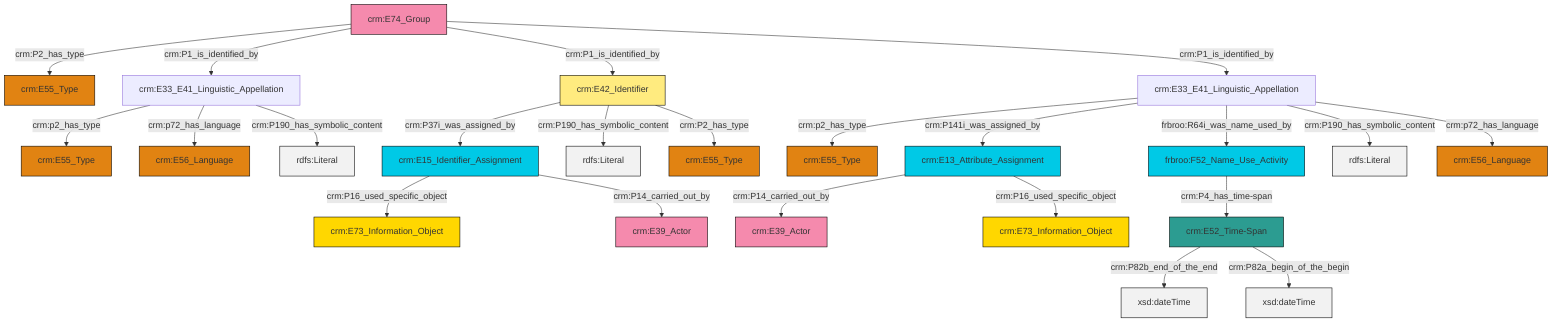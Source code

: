 graph TD
classDef Literal fill:#f2f2f2,stroke:#000000;
classDef CRM_Entity fill:#FFFFFF,stroke:#000000;
classDef Temporal_Entity fill:#00C9E6, stroke:#000000;
classDef Type fill:#E18312, stroke:#000000;
classDef Time-Span fill:#2C9C91, stroke:#000000;
classDef Appellation fill:#FFEB7F, stroke:#000000;
classDef Place fill:#008836, stroke:#000000;
classDef Persistent_Item fill:#B266B2, stroke:#000000;
classDef Conceptual_Object fill:#FFD700, stroke:#000000;
classDef Physical_Thing fill:#D2B48C, stroke:#000000;
classDef Actor fill:#f58aad, stroke:#000000;
classDef PC_Classes fill:#4ce600, stroke:#000000;
classDef Multi fill:#cccccc,stroke:#000000;

6["crm:E15_Identifier_Assignment"]:::Temporal_Entity -->|crm:P16_used_specific_object| 7["crm:E73_Information_Object"]:::Conceptual_Object
9["crm:E33_E41_Linguistic_Appellation"]:::Default -->|crm:p2_has_type| 10["crm:E55_Type"]:::Type
15["crm:E13_Attribute_Assignment"]:::Temporal_Entity -->|crm:P14_carried_out_by| 2["crm:E39_Actor"]:::Actor
4["crm:E33_E41_Linguistic_Appellation"]:::Default -->|crm:p2_has_type| 0["crm:E55_Type"]:::Type
18["crm:E42_Identifier"]:::Appellation -->|crm:P37i_was_assigned_by| 6["crm:E15_Identifier_Assignment"]:::Temporal_Entity
9["crm:E33_E41_Linguistic_Appellation"]:::Default -->|crm:p72_has_language| 21["crm:E56_Language"]:::Type
15["crm:E13_Attribute_Assignment"]:::Temporal_Entity -->|crm:P16_used_specific_object| 22["crm:E73_Information_Object"]:::Conceptual_Object
27["frbroo:F52_Name_Use_Activity"]:::Temporal_Entity -->|crm:P4_has_time-span| 19["crm:E52_Time-Span"]:::Time-Span
18["crm:E42_Identifier"]:::Appellation -->|crm:P190_has_symbolic_content| 29[rdfs:Literal]:::Literal
16["crm:E74_Group"]:::Actor -->|crm:P2_has_type| 30["crm:E55_Type"]:::Type
19["crm:E52_Time-Span"]:::Time-Span -->|crm:P82b_end_of_the_end| 31[xsd:dateTime]:::Literal
16["crm:E74_Group"]:::Actor -->|crm:P1_is_identified_by| 9["crm:E33_E41_Linguistic_Appellation"]:::Default
16["crm:E74_Group"]:::Actor -->|crm:P1_is_identified_by| 18["crm:E42_Identifier"]:::Appellation
16["crm:E74_Group"]:::Actor -->|crm:P1_is_identified_by| 4["crm:E33_E41_Linguistic_Appellation"]:::Default
19["crm:E52_Time-Span"]:::Time-Span -->|crm:P82a_begin_of_the_begin| 37[xsd:dateTime]:::Literal
4["crm:E33_E41_Linguistic_Appellation"]:::Default -->|crm:P141i_was_assigned_by| 15["crm:E13_Attribute_Assignment"]:::Temporal_Entity
9["crm:E33_E41_Linguistic_Appellation"]:::Default -->|crm:P190_has_symbolic_content| 38[rdfs:Literal]:::Literal
4["crm:E33_E41_Linguistic_Appellation"]:::Default -->|frbroo:R64i_was_name_used_by| 27["frbroo:F52_Name_Use_Activity"]:::Temporal_Entity
4["crm:E33_E41_Linguistic_Appellation"]:::Default -->|crm:P190_has_symbolic_content| 39[rdfs:Literal]:::Literal
4["crm:E33_E41_Linguistic_Appellation"]:::Default -->|crm:p72_has_language| 23["crm:E56_Language"]:::Type
6["crm:E15_Identifier_Assignment"]:::Temporal_Entity -->|crm:P14_carried_out_by| 34["crm:E39_Actor"]:::Actor
18["crm:E42_Identifier"]:::Appellation -->|crm:P2_has_type| 11["crm:E55_Type"]:::Type